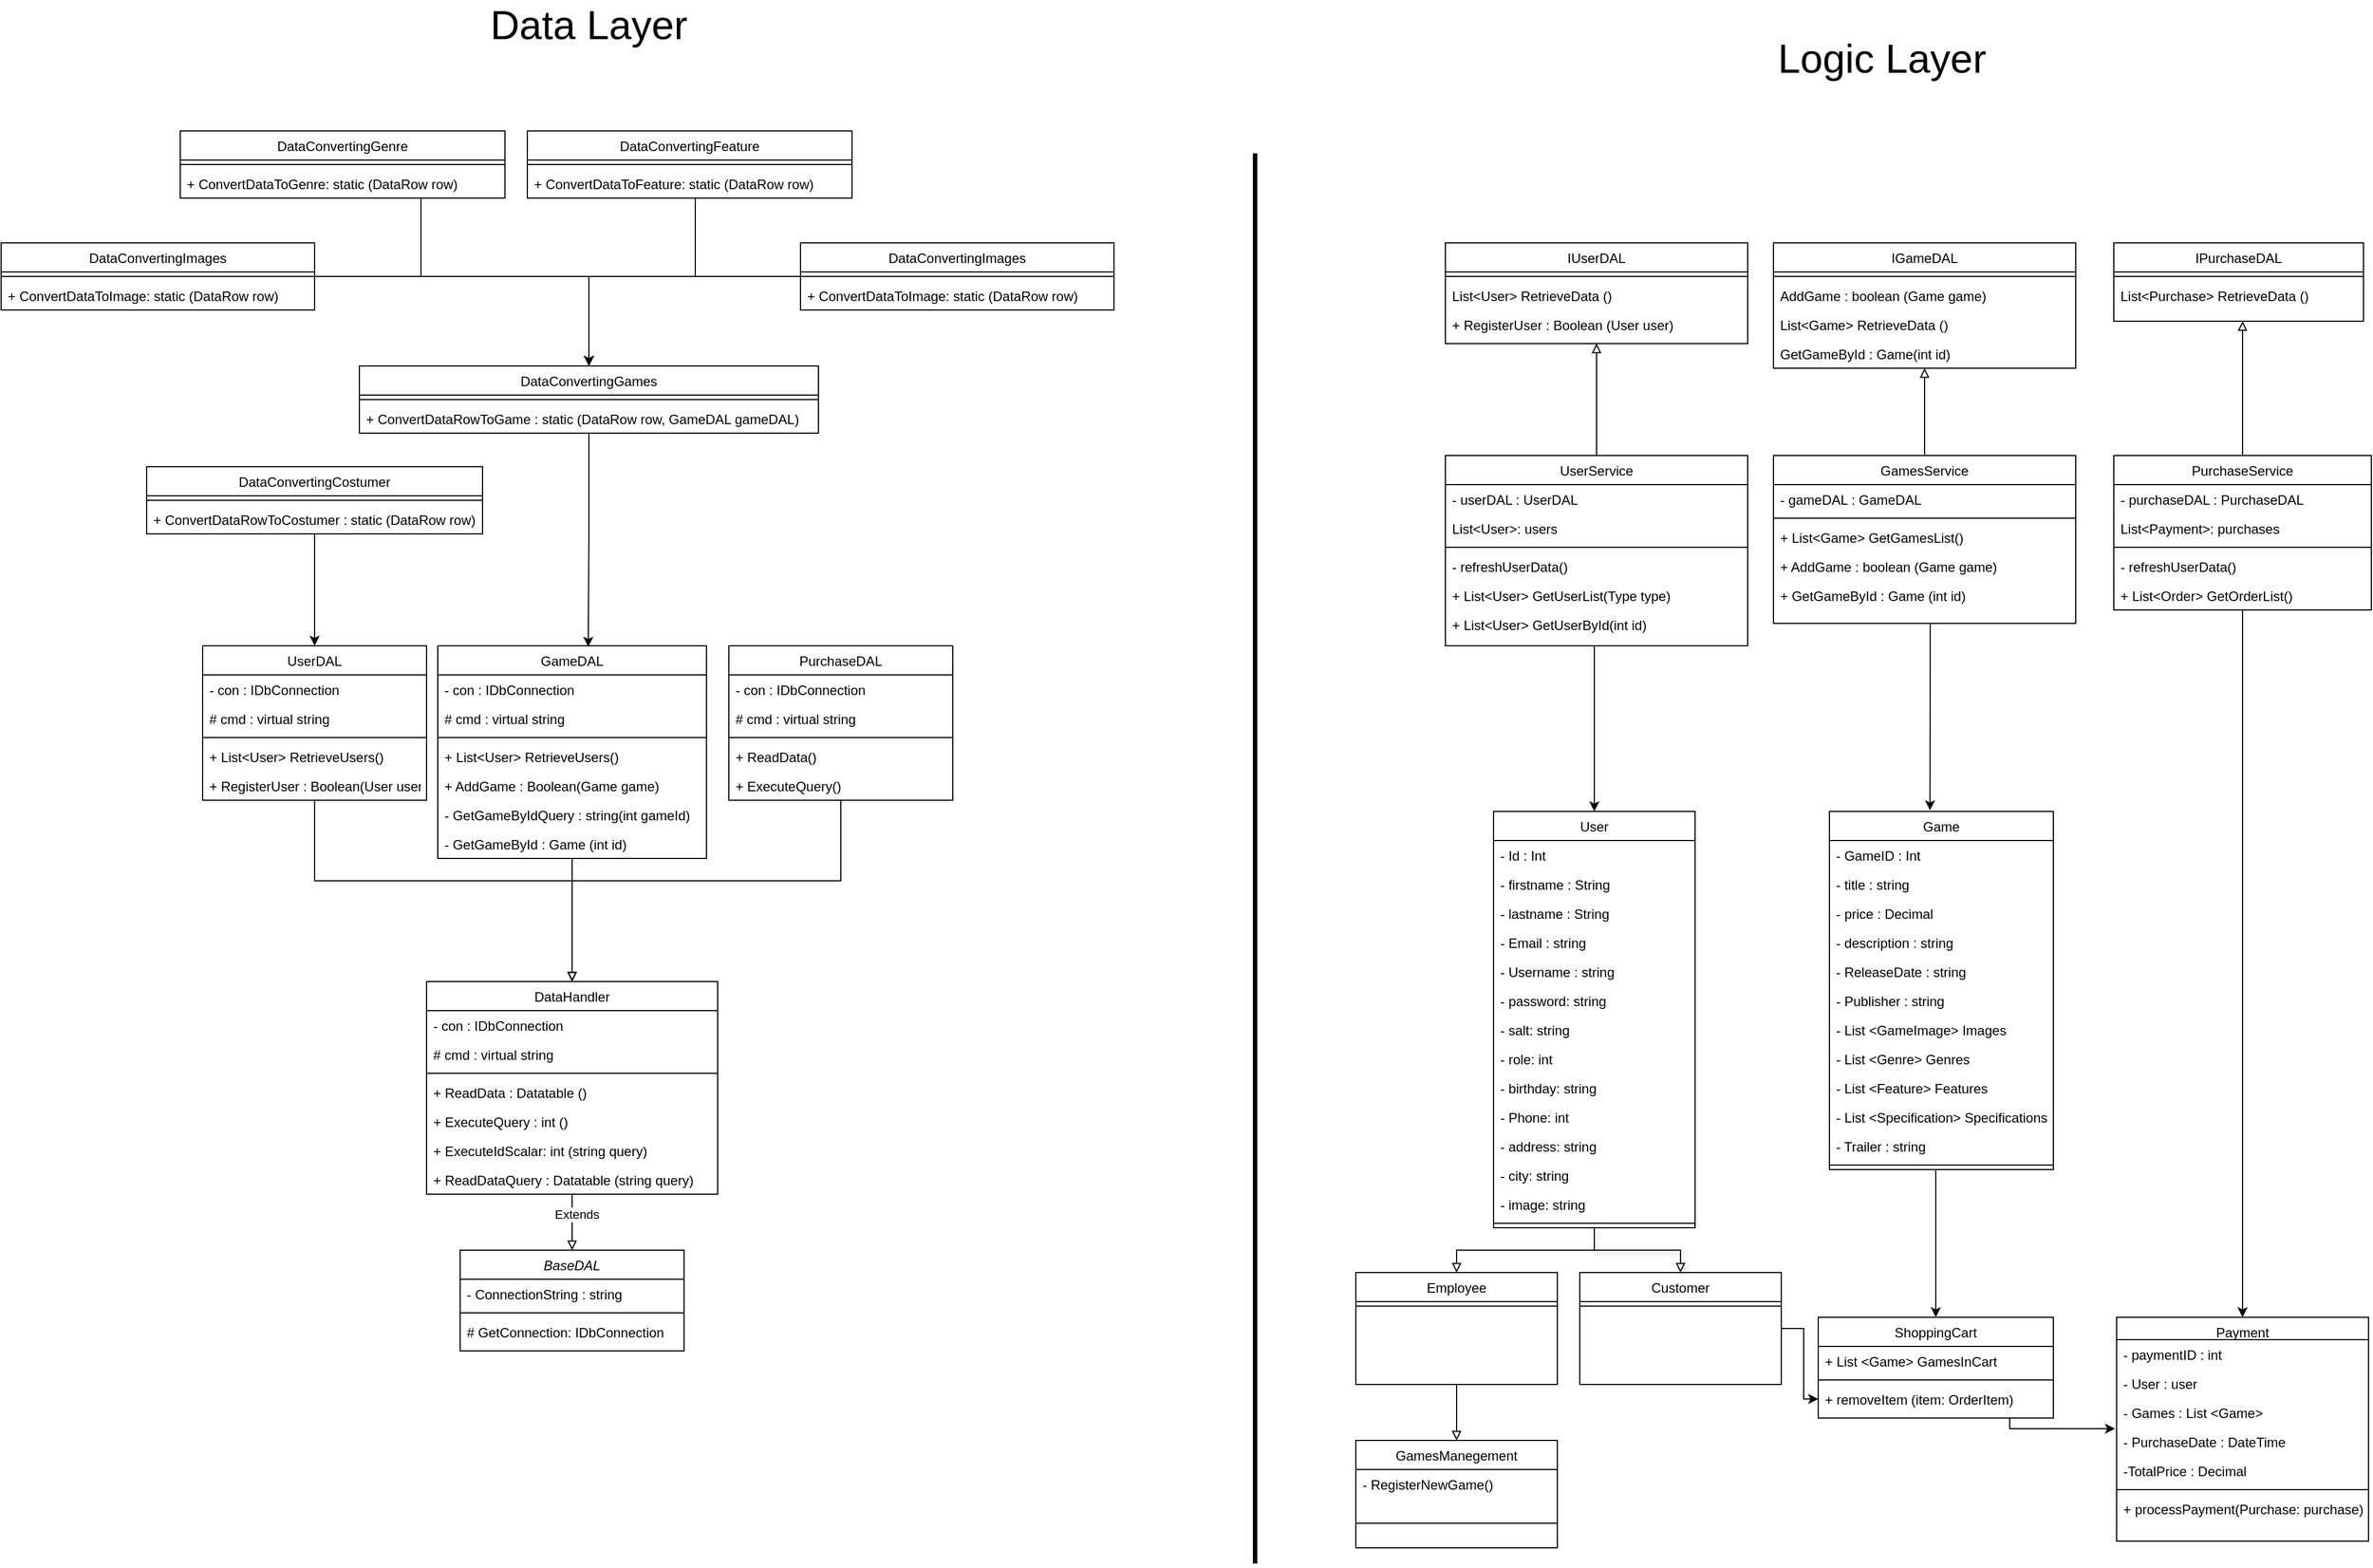 <mxfile version="21.2.8" type="device">
  <diagram id="C5RBs43oDa-KdzZeNtuy" name="Page-1">
    <mxGraphModel dx="3023" dy="1656" grid="1" gridSize="10" guides="1" tooltips="1" connect="1" arrows="1" fold="1" page="1" pageScale="1" pageWidth="827" pageHeight="1169" math="0" shadow="0">
      <root>
        <mxCell id="WIyWlLk6GJQsqaUBKTNV-0" />
        <mxCell id="WIyWlLk6GJQsqaUBKTNV-1" parent="WIyWlLk6GJQsqaUBKTNV-0" />
        <mxCell id="XZ18EIuWnnXkpA0D-rGb-0" style="edgeStyle=orthogonalEdgeStyle;rounded=0;orthogonalLoop=1;jettySize=auto;html=1;entryX=0.5;entryY=0;entryDx=0;entryDy=0;strokeWidth=1;endSize=6;jumpSize=3;startSize=6;" parent="WIyWlLk6GJQsqaUBKTNV-1" source="XZ18EIuWnnXkpA0D-rGb-1" target="XZ18EIuWnnXkpA0D-rGb-12" edge="1">
          <mxGeometry relative="1" as="geometry">
            <Array as="points">
              <mxPoint x="1448" y="1130" />
              <mxPoint x="1448" y="1130" />
            </Array>
          </mxGeometry>
        </mxCell>
        <mxCell id="XZ18EIuWnnXkpA0D-rGb-1" value="Game" style="swimlane;fontStyle=0;align=center;verticalAlign=top;childLayout=stackLayout;horizontal=1;startSize=26;horizontalStack=0;resizeParent=1;resizeLast=0;collapsible=1;marginBottom=0;rounded=0;shadow=0;strokeWidth=1;" parent="WIyWlLk6GJQsqaUBKTNV-1" vertex="1">
          <mxGeometry x="1353" y="868" width="200" height="320" as="geometry">
            <mxRectangle x="230" y="140" width="160" height="26" as="alternateBounds" />
          </mxGeometry>
        </mxCell>
        <mxCell id="XZ18EIuWnnXkpA0D-rGb-2" value="- GameID : Int" style="text;align=left;verticalAlign=top;spacingLeft=4;spacingRight=4;overflow=hidden;rotatable=0;points=[[0,0.5],[1,0.5]];portConstraint=eastwest;" parent="XZ18EIuWnnXkpA0D-rGb-1" vertex="1">
          <mxGeometry y="26" width="200" height="26" as="geometry" />
        </mxCell>
        <mxCell id="XZ18EIuWnnXkpA0D-rGb-3" value="- title : string" style="text;align=left;verticalAlign=top;spacingLeft=4;spacingRight=4;overflow=hidden;rotatable=0;points=[[0,0.5],[1,0.5]];portConstraint=eastwest;rounded=0;shadow=0;html=0;" parent="XZ18EIuWnnXkpA0D-rGb-1" vertex="1">
          <mxGeometry y="52" width="200" height="26" as="geometry" />
        </mxCell>
        <mxCell id="XZ18EIuWnnXkpA0D-rGb-5" value="- price : Decimal&#xa;" style="text;align=left;verticalAlign=top;spacingLeft=4;spacingRight=4;overflow=hidden;rotatable=0;points=[[0,0.5],[1,0.5]];portConstraint=eastwest;rounded=0;shadow=0;html=0;" parent="XZ18EIuWnnXkpA0D-rGb-1" vertex="1">
          <mxGeometry y="78" width="200" height="26" as="geometry" />
        </mxCell>
        <mxCell id="XZ18EIuWnnXkpA0D-rGb-6" value="- description : string" style="text;align=left;verticalAlign=top;spacingLeft=4;spacingRight=4;overflow=hidden;rotatable=0;points=[[0,0.5],[1,0.5]];portConstraint=eastwest;rounded=0;shadow=0;html=0;" parent="XZ18EIuWnnXkpA0D-rGb-1" vertex="1">
          <mxGeometry y="104" width="200" height="26" as="geometry" />
        </mxCell>
        <mxCell id="XZ18EIuWnnXkpA0D-rGb-4" value="- ReleaseDate : string&#xa;" style="text;align=left;verticalAlign=top;spacingLeft=4;spacingRight=4;overflow=hidden;rotatable=0;points=[[0,0.5],[1,0.5]];portConstraint=eastwest;rounded=0;shadow=0;html=0;" parent="XZ18EIuWnnXkpA0D-rGb-1" vertex="1">
          <mxGeometry y="130" width="200" height="26" as="geometry" />
        </mxCell>
        <mxCell id="XgvIeFauzvNqnuqYbASC-0" value="- Publisher : string" style="text;align=left;verticalAlign=top;spacingLeft=4;spacingRight=4;overflow=hidden;rotatable=0;points=[[0,0.5],[1,0.5]];portConstraint=eastwest;rounded=0;shadow=0;html=0;" vertex="1" parent="XZ18EIuWnnXkpA0D-rGb-1">
          <mxGeometry y="156" width="200" height="26" as="geometry" />
        </mxCell>
        <mxCell id="XZ18EIuWnnXkpA0D-rGb-7" value="- List &lt;GameImage&gt; Images" style="text;align=left;verticalAlign=top;spacingLeft=4;spacingRight=4;overflow=hidden;rotatable=0;points=[[0,0.5],[1,0.5]];portConstraint=eastwest;" parent="XZ18EIuWnnXkpA0D-rGb-1" vertex="1">
          <mxGeometry y="182" width="200" height="26" as="geometry" />
        </mxCell>
        <mxCell id="XgvIeFauzvNqnuqYbASC-1" value="- List &lt;Genre&gt; Genres" style="text;align=left;verticalAlign=top;spacingLeft=4;spacingRight=4;overflow=hidden;rotatable=0;points=[[0,0.5],[1,0.5]];portConstraint=eastwest;" vertex="1" parent="XZ18EIuWnnXkpA0D-rGb-1">
          <mxGeometry y="208" width="200" height="26" as="geometry" />
        </mxCell>
        <mxCell id="XgvIeFauzvNqnuqYbASC-2" value="- List &lt;Feature&gt; Features" style="text;align=left;verticalAlign=top;spacingLeft=4;spacingRight=4;overflow=hidden;rotatable=0;points=[[0,0.5],[1,0.5]];portConstraint=eastwest;" vertex="1" parent="XZ18EIuWnnXkpA0D-rGb-1">
          <mxGeometry y="234" width="200" height="26" as="geometry" />
        </mxCell>
        <mxCell id="XgvIeFauzvNqnuqYbASC-3" value="- List &lt;Specification&gt; Specifications" style="text;align=left;verticalAlign=top;spacingLeft=4;spacingRight=4;overflow=hidden;rotatable=0;points=[[0,0.5],[1,0.5]];portConstraint=eastwest;" vertex="1" parent="XZ18EIuWnnXkpA0D-rGb-1">
          <mxGeometry y="260" width="200" height="26" as="geometry" />
        </mxCell>
        <mxCell id="XgvIeFauzvNqnuqYbASC-6" value="- Trailer : string" style="text;align=left;verticalAlign=top;spacingLeft=4;spacingRight=4;overflow=hidden;rotatable=0;points=[[0,0.5],[1,0.5]];portConstraint=eastwest;rounded=0;shadow=0;html=0;" vertex="1" parent="XZ18EIuWnnXkpA0D-rGb-1">
          <mxGeometry y="286" width="200" height="26" as="geometry" />
        </mxCell>
        <mxCell id="XZ18EIuWnnXkpA0D-rGb-8" value="" style="line;html=1;strokeWidth=1;align=left;verticalAlign=middle;spacingTop=-1;spacingLeft=3;spacingRight=3;rotatable=0;labelPosition=right;points=[];portConstraint=eastwest;" parent="XZ18EIuWnnXkpA0D-rGb-1" vertex="1">
          <mxGeometry y="312" width="200" height="8" as="geometry" />
        </mxCell>
        <mxCell id="XgvIeFauzvNqnuqYbASC-10" style="edgeStyle=orthogonalEdgeStyle;rounded=0;orthogonalLoop=1;jettySize=auto;html=1;entryX=0;entryY=0.5;entryDx=0;entryDy=0;" edge="1" parent="WIyWlLk6GJQsqaUBKTNV-1" source="XZ18EIuWnnXkpA0D-rGb-10" target="XZ18EIuWnnXkpA0D-rGb-17">
          <mxGeometry relative="1" as="geometry" />
        </mxCell>
        <mxCell id="XZ18EIuWnnXkpA0D-rGb-10" value="Customer" style="swimlane;fontStyle=0;align=center;verticalAlign=top;childLayout=stackLayout;horizontal=1;startSize=26;horizontalStack=0;resizeParent=1;resizeLast=0;collapsible=1;marginBottom=0;rounded=0;shadow=0;strokeWidth=1;" parent="WIyWlLk6GJQsqaUBKTNV-1" vertex="1">
          <mxGeometry x="1130" y="1280" width="180" height="100" as="geometry">
            <mxRectangle x="230" y="140" width="160" height="26" as="alternateBounds" />
          </mxGeometry>
        </mxCell>
        <mxCell id="XZ18EIuWnnXkpA0D-rGb-11" value="" style="line;html=1;strokeWidth=1;align=left;verticalAlign=middle;spacingTop=-1;spacingLeft=3;spacingRight=3;rotatable=0;labelPosition=right;points=[];portConstraint=eastwest;" parent="XZ18EIuWnnXkpA0D-rGb-10" vertex="1">
          <mxGeometry y="26" width="180" height="8" as="geometry" />
        </mxCell>
        <mxCell id="XZ18EIuWnnXkpA0D-rGb-12" value="ShoppingCart" style="swimlane;fontStyle=0;align=center;verticalAlign=top;childLayout=stackLayout;horizontal=1;startSize=26;horizontalStack=0;resizeParent=1;resizeLast=0;collapsible=1;marginBottom=0;rounded=0;shadow=0;strokeWidth=1;" parent="WIyWlLk6GJQsqaUBKTNV-1" vertex="1">
          <mxGeometry x="1343" y="1320" width="210" height="90" as="geometry">
            <mxRectangle x="230" y="140" width="160" height="26" as="alternateBounds" />
          </mxGeometry>
        </mxCell>
        <mxCell id="XZ18EIuWnnXkpA0D-rGb-13" value="+ List &lt;Game&gt; GamesInCart" style="text;align=left;verticalAlign=top;spacingLeft=4;spacingRight=4;overflow=hidden;rotatable=0;points=[[0,0.5],[1,0.5]];portConstraint=eastwest;" parent="XZ18EIuWnnXkpA0D-rGb-12" vertex="1">
          <mxGeometry y="26" width="210" height="26" as="geometry" />
        </mxCell>
        <mxCell id="XZ18EIuWnnXkpA0D-rGb-15" value="" style="line;html=1;strokeWidth=1;align=left;verticalAlign=middle;spacingTop=-1;spacingLeft=3;spacingRight=3;rotatable=0;labelPosition=right;points=[];portConstraint=eastwest;" parent="XZ18EIuWnnXkpA0D-rGb-12" vertex="1">
          <mxGeometry y="52" width="210" height="8" as="geometry" />
        </mxCell>
        <mxCell id="XZ18EIuWnnXkpA0D-rGb-17" value="+ removeItem (item: OrderItem)" style="text;align=left;verticalAlign=top;spacingLeft=4;spacingRight=4;overflow=hidden;rotatable=0;points=[[0,0.5],[1,0.5]];portConstraint=eastwest;rounded=0;shadow=0;html=0;" parent="XZ18EIuWnnXkpA0D-rGb-12" vertex="1">
          <mxGeometry y="60" width="210" height="26" as="geometry" />
        </mxCell>
        <mxCell id="XZ18EIuWnnXkpA0D-rGb-19" value="Payment" style="swimlane;fontStyle=0;align=center;verticalAlign=top;childLayout=stackLayout;horizontal=1;startSize=20;horizontalStack=0;resizeParent=1;resizeLast=0;collapsible=1;marginBottom=0;rounded=0;shadow=0;strokeWidth=1;" parent="WIyWlLk6GJQsqaUBKTNV-1" vertex="1">
          <mxGeometry x="1609.5" y="1320" width="225" height="200" as="geometry">
            <mxRectangle x="230" y="140" width="160" height="26" as="alternateBounds" />
          </mxGeometry>
        </mxCell>
        <mxCell id="XZ18EIuWnnXkpA0D-rGb-20" value="- paymentID : int&#xa;" style="text;align=left;verticalAlign=top;spacingLeft=4;spacingRight=4;overflow=hidden;rotatable=0;points=[[0,0.5],[1,0.5]];portConstraint=eastwest;" parent="XZ18EIuWnnXkpA0D-rGb-19" vertex="1">
          <mxGeometry y="20" width="225" height="26" as="geometry" />
        </mxCell>
        <mxCell id="XZ18EIuWnnXkpA0D-rGb-21" value="- User : user" style="text;align=left;verticalAlign=top;spacingLeft=4;spacingRight=4;overflow=hidden;rotatable=0;points=[[0,0.5],[1,0.5]];portConstraint=eastwest;rounded=0;shadow=0;html=0;" parent="XZ18EIuWnnXkpA0D-rGb-19" vertex="1">
          <mxGeometry y="46" width="225" height="26" as="geometry" />
        </mxCell>
        <mxCell id="XZ18EIuWnnXkpA0D-rGb-22" value="- Games : List &lt;Game&gt;" style="text;align=left;verticalAlign=top;spacingLeft=4;spacingRight=4;overflow=hidden;rotatable=0;points=[[0,0.5],[1,0.5]];portConstraint=eastwest;rounded=0;shadow=0;html=0;" parent="XZ18EIuWnnXkpA0D-rGb-19" vertex="1">
          <mxGeometry y="72" width="225" height="26" as="geometry" />
        </mxCell>
        <mxCell id="XZ18EIuWnnXkpA0D-rGb-23" value="- PurchaseDate : DateTime&#xa;" style="text;align=left;verticalAlign=top;spacingLeft=4;spacingRight=4;overflow=hidden;rotatable=0;points=[[0,0.5],[1,0.5]];portConstraint=eastwest;rounded=0;shadow=0;html=0;" parent="XZ18EIuWnnXkpA0D-rGb-19" vertex="1">
          <mxGeometry y="98" width="225" height="26" as="geometry" />
        </mxCell>
        <mxCell id="XZ18EIuWnnXkpA0D-rGb-24" value="-TotalPrice : Decimal" style="text;align=left;verticalAlign=top;spacingLeft=4;spacingRight=4;overflow=hidden;rotatable=0;points=[[0,0.5],[1,0.5]];portConstraint=eastwest;rounded=0;shadow=0;html=0;" parent="XZ18EIuWnnXkpA0D-rGb-19" vertex="1">
          <mxGeometry y="124" width="225" height="26" as="geometry" />
        </mxCell>
        <mxCell id="XZ18EIuWnnXkpA0D-rGb-25" value="" style="line;html=1;strokeWidth=1;align=left;verticalAlign=middle;spacingTop=-1;spacingLeft=3;spacingRight=3;rotatable=0;labelPosition=right;points=[];portConstraint=eastwest;" parent="XZ18EIuWnnXkpA0D-rGb-19" vertex="1">
          <mxGeometry y="150" width="225" height="8" as="geometry" />
        </mxCell>
        <mxCell id="XZ18EIuWnnXkpA0D-rGb-26" value="+ processPayment(Purchase: purchase)" style="text;align=left;verticalAlign=top;spacingLeft=4;spacingRight=4;overflow=hidden;rotatable=0;points=[[0,0.5],[1,0.5]];portConstraint=eastwest;rounded=0;shadow=0;html=0;" parent="XZ18EIuWnnXkpA0D-rGb-19" vertex="1">
          <mxGeometry y="158" width="225" height="26" as="geometry" />
        </mxCell>
        <mxCell id="XZ18EIuWnnXkpA0D-rGb-27" value="&lt;font style=&quot;font-size: 36px;&quot;&gt;Logic Layer&lt;/font&gt;" style="text;html=1;strokeColor=none;fillColor=none;align=center;verticalAlign=middle;whiteSpace=wrap;rounded=0;" parent="WIyWlLk6GJQsqaUBKTNV-1" vertex="1">
          <mxGeometry x="1270" y="180" width="260" height="30" as="geometry" />
        </mxCell>
        <mxCell id="XZ18EIuWnnXkpA0D-rGb-28" style="edgeStyle=orthogonalEdgeStyle;rounded=0;orthogonalLoop=1;jettySize=auto;html=1;entryX=0.5;entryY=0;entryDx=0;entryDy=0;fontSize=36;endArrow=block;endFill=0;shadow=1;" parent="WIyWlLk6GJQsqaUBKTNV-1" source="XZ18EIuWnnXkpA0D-rGb-30" target="XZ18EIuWnnXkpA0D-rGb-10" edge="1">
          <mxGeometry relative="1" as="geometry" />
        </mxCell>
        <mxCell id="XZ18EIuWnnXkpA0D-rGb-29" style="edgeStyle=orthogonalEdgeStyle;rounded=0;orthogonalLoop=1;jettySize=auto;html=1;entryX=0.5;entryY=0;entryDx=0;entryDy=0;fontSize=36;endArrow=block;endFill=0;" parent="WIyWlLk6GJQsqaUBKTNV-1" source="XZ18EIuWnnXkpA0D-rGb-30" target="XZ18EIuWnnXkpA0D-rGb-45" edge="1">
          <mxGeometry relative="1" as="geometry">
            <Array as="points">
              <mxPoint x="1143" y="1260" />
              <mxPoint x="1020" y="1260" />
            </Array>
          </mxGeometry>
        </mxCell>
        <mxCell id="XZ18EIuWnnXkpA0D-rGb-30" value="User" style="swimlane;fontStyle=0;align=center;verticalAlign=top;childLayout=stackLayout;horizontal=1;startSize=26;horizontalStack=0;resizeParent=1;resizeLast=0;collapsible=1;marginBottom=0;rounded=0;shadow=0;strokeWidth=1;" parent="WIyWlLk6GJQsqaUBKTNV-1" vertex="1">
          <mxGeometry x="1053" y="868" width="180" height="372" as="geometry">
            <mxRectangle x="230" y="140" width="160" height="26" as="alternateBounds" />
          </mxGeometry>
        </mxCell>
        <mxCell id="XZ18EIuWnnXkpA0D-rGb-31" value="- Id : Int" style="text;align=left;verticalAlign=top;spacingLeft=4;spacingRight=4;overflow=hidden;rotatable=0;points=[[0,0.5],[1,0.5]];portConstraint=eastwest;" parent="XZ18EIuWnnXkpA0D-rGb-30" vertex="1">
          <mxGeometry y="26" width="180" height="26" as="geometry" />
        </mxCell>
        <mxCell id="XZ18EIuWnnXkpA0D-rGb-32" value="- firstname : String" style="text;align=left;verticalAlign=top;spacingLeft=4;spacingRight=4;overflow=hidden;rotatable=0;points=[[0,0.5],[1,0.5]];portConstraint=eastwest;rounded=0;shadow=0;html=0;" parent="XZ18EIuWnnXkpA0D-rGb-30" vertex="1">
          <mxGeometry y="52" width="180" height="26" as="geometry" />
        </mxCell>
        <mxCell id="XZ18EIuWnnXkpA0D-rGb-33" value="- lastname : String" style="text;align=left;verticalAlign=top;spacingLeft=4;spacingRight=4;overflow=hidden;rotatable=0;points=[[0,0.5],[1,0.5]];portConstraint=eastwest;rounded=0;shadow=0;html=0;" parent="XZ18EIuWnnXkpA0D-rGb-30" vertex="1">
          <mxGeometry y="78" width="180" height="26" as="geometry" />
        </mxCell>
        <mxCell id="XZ18EIuWnnXkpA0D-rGb-34" value="- Email : string" style="text;align=left;verticalAlign=top;spacingLeft=4;spacingRight=4;overflow=hidden;rotatable=0;points=[[0,0.5],[1,0.5]];portConstraint=eastwest;rounded=0;shadow=0;html=0;" parent="XZ18EIuWnnXkpA0D-rGb-30" vertex="1">
          <mxGeometry y="104" width="180" height="26" as="geometry" />
        </mxCell>
        <mxCell id="XZ18EIuWnnXkpA0D-rGb-35" value="- Username : string" style="text;align=left;verticalAlign=top;spacingLeft=4;spacingRight=4;overflow=hidden;rotatable=0;points=[[0,0.5],[1,0.5]];portConstraint=eastwest;rounded=0;shadow=0;html=0;" parent="XZ18EIuWnnXkpA0D-rGb-30" vertex="1">
          <mxGeometry y="130" width="180" height="26" as="geometry" />
        </mxCell>
        <mxCell id="XZ18EIuWnnXkpA0D-rGb-36" value="- password: string&#xa;" style="text;align=left;verticalAlign=top;spacingLeft=4;spacingRight=4;overflow=hidden;rotatable=0;points=[[0,0.5],[1,0.5]];portConstraint=eastwest;rounded=0;shadow=0;html=0;" parent="XZ18EIuWnnXkpA0D-rGb-30" vertex="1">
          <mxGeometry y="156" width="180" height="26" as="geometry" />
        </mxCell>
        <mxCell id="XgvIeFauzvNqnuqYbASC-39" value="- salt: string&#xa;" style="text;align=left;verticalAlign=top;spacingLeft=4;spacingRight=4;overflow=hidden;rotatable=0;points=[[0,0.5],[1,0.5]];portConstraint=eastwest;rounded=0;shadow=0;html=0;" vertex="1" parent="XZ18EIuWnnXkpA0D-rGb-30">
          <mxGeometry y="182" width="180" height="26" as="geometry" />
        </mxCell>
        <mxCell id="XZ18EIuWnnXkpA0D-rGb-37" value="- role: int&#xa;" style="text;align=left;verticalAlign=top;spacingLeft=4;spacingRight=4;overflow=hidden;rotatable=0;points=[[0,0.5],[1,0.5]];portConstraint=eastwest;rounded=0;shadow=0;html=0;" parent="XZ18EIuWnnXkpA0D-rGb-30" vertex="1">
          <mxGeometry y="208" width="180" height="26" as="geometry" />
        </mxCell>
        <mxCell id="XZ18EIuWnnXkpA0D-rGb-38" value="- birthday: string&#xa;" style="text;align=left;verticalAlign=top;spacingLeft=4;spacingRight=4;overflow=hidden;rotatable=0;points=[[0,0.5],[1,0.5]];portConstraint=eastwest;rounded=0;shadow=0;html=0;" parent="XZ18EIuWnnXkpA0D-rGb-30" vertex="1">
          <mxGeometry y="234" width="180" height="26" as="geometry" />
        </mxCell>
        <mxCell id="XZ18EIuWnnXkpA0D-rGb-39" value="- Phone: int&#xa;" style="text;align=left;verticalAlign=top;spacingLeft=4;spacingRight=4;overflow=hidden;rotatable=0;points=[[0,0.5],[1,0.5]];portConstraint=eastwest;rounded=0;shadow=0;html=0;" parent="XZ18EIuWnnXkpA0D-rGb-30" vertex="1">
          <mxGeometry y="260" width="180" height="26" as="geometry" />
        </mxCell>
        <mxCell id="XZ18EIuWnnXkpA0D-rGb-40" value="- address: string&#xa;" style="text;align=left;verticalAlign=top;spacingLeft=4;spacingRight=4;overflow=hidden;rotatable=0;points=[[0,0.5],[1,0.5]];portConstraint=eastwest;rounded=0;shadow=0;html=0;" parent="XZ18EIuWnnXkpA0D-rGb-30" vertex="1">
          <mxGeometry y="286" width="180" height="26" as="geometry" />
        </mxCell>
        <mxCell id="XZ18EIuWnnXkpA0D-rGb-41" value="- city: string&#xa;" style="text;align=left;verticalAlign=top;spacingLeft=4;spacingRight=4;overflow=hidden;rotatable=0;points=[[0,0.5],[1,0.5]];portConstraint=eastwest;rounded=0;shadow=0;html=0;" parent="XZ18EIuWnnXkpA0D-rGb-30" vertex="1">
          <mxGeometry y="312" width="180" height="26" as="geometry" />
        </mxCell>
        <mxCell id="XZ18EIuWnnXkpA0D-rGb-42" value="- image: string&#xa;" style="text;align=left;verticalAlign=top;spacingLeft=4;spacingRight=4;overflow=hidden;rotatable=0;points=[[0,0.5],[1,0.5]];portConstraint=eastwest;rounded=0;shadow=0;html=0;" parent="XZ18EIuWnnXkpA0D-rGb-30" vertex="1">
          <mxGeometry y="338" width="180" height="26" as="geometry" />
        </mxCell>
        <mxCell id="XZ18EIuWnnXkpA0D-rGb-43" value="" style="line;html=1;strokeWidth=1;align=left;verticalAlign=middle;spacingTop=-1;spacingLeft=3;spacingRight=3;rotatable=0;labelPosition=right;points=[];portConstraint=eastwest;" parent="XZ18EIuWnnXkpA0D-rGb-30" vertex="1">
          <mxGeometry y="364" width="180" height="8" as="geometry" />
        </mxCell>
        <mxCell id="XZ18EIuWnnXkpA0D-rGb-44" style="edgeStyle=orthogonalEdgeStyle;rounded=0;orthogonalLoop=1;jettySize=auto;html=1;entryX=0.5;entryY=0;entryDx=0;entryDy=0;fontSize=36;endArrow=block;endFill=0;" parent="WIyWlLk6GJQsqaUBKTNV-1" source="XZ18EIuWnnXkpA0D-rGb-45" target="XZ18EIuWnnXkpA0D-rGb-47" edge="1">
          <mxGeometry relative="1" as="geometry" />
        </mxCell>
        <mxCell id="XZ18EIuWnnXkpA0D-rGb-45" value="Employee" style="swimlane;fontStyle=0;align=center;verticalAlign=top;childLayout=stackLayout;horizontal=1;startSize=26;horizontalStack=0;resizeParent=1;resizeLast=0;collapsible=1;marginBottom=0;rounded=0;shadow=0;strokeWidth=1;" parent="WIyWlLk6GJQsqaUBKTNV-1" vertex="1">
          <mxGeometry x="930" y="1280" width="180" height="100" as="geometry">
            <mxRectangle x="230" y="140" width="160" height="26" as="alternateBounds" />
          </mxGeometry>
        </mxCell>
        <mxCell id="XZ18EIuWnnXkpA0D-rGb-46" value="" style="line;html=1;strokeWidth=1;align=left;verticalAlign=middle;spacingTop=-1;spacingLeft=3;spacingRight=3;rotatable=0;labelPosition=right;points=[];portConstraint=eastwest;" parent="XZ18EIuWnnXkpA0D-rGb-45" vertex="1">
          <mxGeometry y="26" width="180" height="8" as="geometry" />
        </mxCell>
        <mxCell id="XZ18EIuWnnXkpA0D-rGb-47" value="GamesManegement" style="swimlane;fontStyle=0;align=center;verticalAlign=top;childLayout=stackLayout;horizontal=1;startSize=26;horizontalStack=0;resizeParent=1;resizeLast=0;collapsible=1;marginBottom=0;rounded=0;shadow=0;strokeWidth=1;" parent="WIyWlLk6GJQsqaUBKTNV-1" vertex="1">
          <mxGeometry x="930" y="1430" width="180" height="96" as="geometry">
            <mxRectangle x="230" y="140" width="160" height="26" as="alternateBounds" />
          </mxGeometry>
        </mxCell>
        <mxCell id="XZ18EIuWnnXkpA0D-rGb-48" value="- RegisterNewGame()&#xa;" style="text;align=left;verticalAlign=top;spacingLeft=4;spacingRight=4;overflow=hidden;rotatable=0;points=[[0,0.5],[1,0.5]];portConstraint=eastwest;rounded=0;shadow=0;html=0;" parent="XZ18EIuWnnXkpA0D-rGb-47" vertex="1">
          <mxGeometry y="26" width="180" height="26" as="geometry" />
        </mxCell>
        <mxCell id="XZ18EIuWnnXkpA0D-rGb-49" value="" style="line;html=1;strokeWidth=1;align=left;verticalAlign=middle;spacingTop=-1;spacingLeft=3;spacingRight=3;rotatable=0;labelPosition=right;points=[];portConstraint=eastwest;" parent="XZ18EIuWnnXkpA0D-rGb-47" vertex="1">
          <mxGeometry y="52" width="180" height="44" as="geometry" />
        </mxCell>
        <mxCell id="XZ18EIuWnnXkpA0D-rGb-60" style="edgeStyle=orthogonalEdgeStyle;rounded=0;orthogonalLoop=1;jettySize=auto;html=1;fontSize=11;endArrow=classic;endFill=1;entryX=0.449;entryY=-0.003;entryDx=0;entryDy=0;entryPerimeter=0;" parent="WIyWlLk6GJQsqaUBKTNV-1" source="XZ18EIuWnnXkpA0D-rGb-61" target="XZ18EIuWnnXkpA0D-rGb-1" edge="1">
          <mxGeometry relative="1" as="geometry">
            <Array as="points">
              <mxPoint x="1443" y="740" />
              <mxPoint x="1443" y="740" />
            </Array>
            <mxPoint x="1440" y="860" as="targetPoint" />
          </mxGeometry>
        </mxCell>
        <mxCell id="XgvIeFauzvNqnuqYbASC-65" style="edgeStyle=orthogonalEdgeStyle;rounded=0;orthogonalLoop=1;jettySize=auto;html=1;endArrow=block;endFill=0;" edge="1" parent="WIyWlLk6GJQsqaUBKTNV-1" source="XZ18EIuWnnXkpA0D-rGb-61" target="XgvIeFauzvNqnuqYbASC-48">
          <mxGeometry relative="1" as="geometry" />
        </mxCell>
        <mxCell id="XZ18EIuWnnXkpA0D-rGb-61" value="GamesService" style="swimlane;fontStyle=0;align=center;verticalAlign=top;childLayout=stackLayout;horizontal=1;startSize=26;horizontalStack=0;resizeParent=1;resizeLast=0;collapsible=1;marginBottom=0;rounded=0;shadow=0;strokeWidth=1;" parent="WIyWlLk6GJQsqaUBKTNV-1" vertex="1">
          <mxGeometry x="1303" y="550" width="270" height="150" as="geometry">
            <mxRectangle x="230" y="140" width="160" height="26" as="alternateBounds" />
          </mxGeometry>
        </mxCell>
        <mxCell id="XZ18EIuWnnXkpA0D-rGb-62" value="- gameDAL : GameDAL" style="text;align=left;verticalAlign=top;spacingLeft=4;spacingRight=4;overflow=hidden;rotatable=0;points=[[0,0.5],[1,0.5]];portConstraint=eastwest;" parent="XZ18EIuWnnXkpA0D-rGb-61" vertex="1">
          <mxGeometry y="26" width="270" height="26" as="geometry" />
        </mxCell>
        <mxCell id="XZ18EIuWnnXkpA0D-rGb-64" value="" style="line;html=1;strokeWidth=1;align=left;verticalAlign=middle;spacingTop=-1;spacingLeft=3;spacingRight=3;rotatable=0;labelPosition=right;points=[];portConstraint=eastwest;" parent="XZ18EIuWnnXkpA0D-rGb-61" vertex="1">
          <mxGeometry y="52" width="270" height="8" as="geometry" />
        </mxCell>
        <mxCell id="XZ18EIuWnnXkpA0D-rGb-66" value="+ List&lt;Game&gt; GetGamesList()" style="text;align=left;verticalAlign=top;spacingLeft=4;spacingRight=4;overflow=hidden;rotatable=0;points=[[0,0.5],[1,0.5]];portConstraint=eastwest;" parent="XZ18EIuWnnXkpA0D-rGb-61" vertex="1">
          <mxGeometry y="60" width="270" height="26" as="geometry" />
        </mxCell>
        <mxCell id="XZ18EIuWnnXkpA0D-rGb-67" value="+ AddGame : boolean (Game game)" style="text;align=left;verticalAlign=top;spacingLeft=4;spacingRight=4;overflow=hidden;rotatable=0;points=[[0,0.5],[1,0.5]];portConstraint=eastwest;" parent="XZ18EIuWnnXkpA0D-rGb-61" vertex="1">
          <mxGeometry y="86" width="270" height="26" as="geometry" />
        </mxCell>
        <mxCell id="XZ18EIuWnnXkpA0D-rGb-69" value="+ GetGameById : Game (int id)" style="text;align=left;verticalAlign=top;spacingLeft=4;spacingRight=4;overflow=hidden;rotatable=0;points=[[0,0.5],[1,0.5]];portConstraint=eastwest;" parent="XZ18EIuWnnXkpA0D-rGb-61" vertex="1">
          <mxGeometry y="112" width="270" height="26" as="geometry" />
        </mxCell>
        <mxCell id="XZ18EIuWnnXkpA0D-rGb-92" value="BaseDAL" style="swimlane;fontStyle=2;align=center;verticalAlign=top;childLayout=stackLayout;horizontal=1;startSize=26;horizontalStack=0;resizeParent=1;resizeLast=0;collapsible=1;marginBottom=0;rounded=0;shadow=0;strokeWidth=1;" parent="WIyWlLk6GJQsqaUBKTNV-1" vertex="1">
          <mxGeometry x="130" y="1260" width="200" height="90" as="geometry">
            <mxRectangle x="230" y="140" width="160" height="26" as="alternateBounds" />
          </mxGeometry>
        </mxCell>
        <mxCell id="XZ18EIuWnnXkpA0D-rGb-93" value="- ConnectionString : string" style="text;align=left;verticalAlign=top;spacingLeft=4;spacingRight=4;overflow=hidden;rotatable=0;points=[[0,0.5],[1,0.5]];portConstraint=eastwest;" parent="XZ18EIuWnnXkpA0D-rGb-92" vertex="1">
          <mxGeometry y="26" width="200" height="26" as="geometry" />
        </mxCell>
        <mxCell id="XZ18EIuWnnXkpA0D-rGb-94" value="" style="line;html=1;strokeWidth=1;align=left;verticalAlign=middle;spacingTop=-1;spacingLeft=3;spacingRight=3;rotatable=0;labelPosition=right;points=[];portConstraint=eastwest;" parent="XZ18EIuWnnXkpA0D-rGb-92" vertex="1">
          <mxGeometry y="52" width="200" height="8" as="geometry" />
        </mxCell>
        <mxCell id="XZ18EIuWnnXkpA0D-rGb-95" value="# GetConnection: IDbConnection" style="text;align=left;verticalAlign=top;spacingLeft=4;spacingRight=4;overflow=hidden;rotatable=0;points=[[0,0.5],[1,0.5]];portConstraint=eastwest;" parent="XZ18EIuWnnXkpA0D-rGb-92" vertex="1">
          <mxGeometry y="60" width="200" height="26" as="geometry" />
        </mxCell>
        <mxCell id="XZ18EIuWnnXkpA0D-rGb-96" value="DataHandler" style="swimlane;fontStyle=0;align=center;verticalAlign=top;childLayout=stackLayout;horizontal=1;startSize=26;horizontalStack=0;resizeParent=1;resizeLast=0;collapsible=1;marginBottom=0;rounded=0;shadow=0;strokeWidth=1;" parent="WIyWlLk6GJQsqaUBKTNV-1" vertex="1">
          <mxGeometry x="100" y="1020" width="260" height="190" as="geometry">
            <mxRectangle x="230" y="140" width="160" height="26" as="alternateBounds" />
          </mxGeometry>
        </mxCell>
        <mxCell id="XZ18EIuWnnXkpA0D-rGb-97" value="- con : IDbConnection" style="text;align=left;verticalAlign=top;spacingLeft=4;spacingRight=4;overflow=hidden;rotatable=0;points=[[0,0.5],[1,0.5]];portConstraint=eastwest;" parent="XZ18EIuWnnXkpA0D-rGb-96" vertex="1">
          <mxGeometry y="26" width="260" height="26" as="geometry" />
        </mxCell>
        <mxCell id="XZ18EIuWnnXkpA0D-rGb-98" value="# cmd : virtual string" style="text;align=left;verticalAlign=top;spacingLeft=4;spacingRight=4;overflow=hidden;rotatable=0;points=[[0,0.5],[1,0.5]];portConstraint=eastwest;" parent="XZ18EIuWnnXkpA0D-rGb-96" vertex="1">
          <mxGeometry y="52" width="260" height="26" as="geometry" />
        </mxCell>
        <mxCell id="XZ18EIuWnnXkpA0D-rGb-99" value="" style="line;html=1;strokeWidth=1;align=left;verticalAlign=middle;spacingTop=-1;spacingLeft=3;spacingRight=3;rotatable=0;labelPosition=right;points=[];portConstraint=eastwest;" parent="XZ18EIuWnnXkpA0D-rGb-96" vertex="1">
          <mxGeometry y="78" width="260" height="8" as="geometry" />
        </mxCell>
        <mxCell id="XZ18EIuWnnXkpA0D-rGb-100" value="+ ReadData : Datatable ()" style="text;align=left;verticalAlign=top;spacingLeft=4;spacingRight=4;overflow=hidden;rotatable=0;points=[[0,0.5],[1,0.5]];portConstraint=eastwest;" parent="XZ18EIuWnnXkpA0D-rGb-96" vertex="1">
          <mxGeometry y="86" width="260" height="26" as="geometry" />
        </mxCell>
        <mxCell id="XZ18EIuWnnXkpA0D-rGb-101" value="+ ExecuteQuery : int ()" style="text;align=left;verticalAlign=top;spacingLeft=4;spacingRight=4;overflow=hidden;rotatable=0;points=[[0,0.5],[1,0.5]];portConstraint=eastwest;" parent="XZ18EIuWnnXkpA0D-rGb-96" vertex="1">
          <mxGeometry y="112" width="260" height="26" as="geometry" />
        </mxCell>
        <mxCell id="XgvIeFauzvNqnuqYbASC-15" value="+ ExecuteIdScalar: int (string query)" style="text;align=left;verticalAlign=top;spacingLeft=4;spacingRight=4;overflow=hidden;rotatable=0;points=[[0,0.5],[1,0.5]];portConstraint=eastwest;" vertex="1" parent="XZ18EIuWnnXkpA0D-rGb-96">
          <mxGeometry y="138" width="260" height="26" as="geometry" />
        </mxCell>
        <mxCell id="XgvIeFauzvNqnuqYbASC-16" value="+ ReadDataQuery : Datatable (string query)" style="text;align=left;verticalAlign=top;spacingLeft=4;spacingRight=4;overflow=hidden;rotatable=0;points=[[0,0.5],[1,0.5]];portConstraint=eastwest;" vertex="1" parent="XZ18EIuWnnXkpA0D-rGb-96">
          <mxGeometry y="164" width="260" height="26" as="geometry" />
        </mxCell>
        <mxCell id="XZ18EIuWnnXkpA0D-rGb-102" value="" style="endArrow=block;html=1;rounded=0;fontSize=36;entryX=0.5;entryY=0;entryDx=0;entryDy=0;endFill=0;" parent="WIyWlLk6GJQsqaUBKTNV-1" target="XZ18EIuWnnXkpA0D-rGb-92" edge="1">
          <mxGeometry width="50" height="50" relative="1" as="geometry">
            <mxPoint x="230" y="1210" as="sourcePoint" />
            <mxPoint x="380" y="1010" as="targetPoint" />
          </mxGeometry>
        </mxCell>
        <mxCell id="XZ18EIuWnnXkpA0D-rGb-103" value="&lt;font style=&quot;font-size: 11px;&quot;&gt;Extends&lt;/font&gt;" style="edgeLabel;html=1;align=center;verticalAlign=middle;resizable=0;points=[];fontSize=11;spacing=1;" parent="XZ18EIuWnnXkpA0D-rGb-102" vertex="1" connectable="0">
          <mxGeometry y="-2" relative="1" as="geometry">
            <mxPoint x="6" y="-7" as="offset" />
          </mxGeometry>
        </mxCell>
        <mxCell id="XZ18EIuWnnXkpA0D-rGb-108" style="edgeStyle=orthogonalEdgeStyle;rounded=0;orthogonalLoop=1;jettySize=auto;html=1;fontSize=11;endArrow=block;endFill=0;entryX=0.5;entryY=0;entryDx=0;entryDy=0;" parent="WIyWlLk6GJQsqaUBKTNV-1" source="XZ18EIuWnnXkpA0D-rGb-109" edge="1" target="XZ18EIuWnnXkpA0D-rGb-96">
          <mxGeometry relative="1" as="geometry">
            <mxPoint x="230" y="920" as="targetPoint" />
          </mxGeometry>
        </mxCell>
        <mxCell id="XZ18EIuWnnXkpA0D-rGb-109" value="GameDAL" style="swimlane;fontStyle=0;align=center;verticalAlign=top;childLayout=stackLayout;horizontal=1;startSize=26;horizontalStack=0;resizeParent=1;resizeLast=0;collapsible=1;marginBottom=0;rounded=0;shadow=0;strokeWidth=1;" parent="WIyWlLk6GJQsqaUBKTNV-1" vertex="1">
          <mxGeometry x="110" y="720" width="240" height="190" as="geometry">
            <mxRectangle x="230" y="140" width="160" height="26" as="alternateBounds" />
          </mxGeometry>
        </mxCell>
        <mxCell id="XZ18EIuWnnXkpA0D-rGb-110" value="- con : IDbConnection" style="text;align=left;verticalAlign=top;spacingLeft=4;spacingRight=4;overflow=hidden;rotatable=0;points=[[0,0.5],[1,0.5]];portConstraint=eastwest;" parent="XZ18EIuWnnXkpA0D-rGb-109" vertex="1">
          <mxGeometry y="26" width="240" height="26" as="geometry" />
        </mxCell>
        <mxCell id="XZ18EIuWnnXkpA0D-rGb-111" value="# cmd : virtual string" style="text;align=left;verticalAlign=top;spacingLeft=4;spacingRight=4;overflow=hidden;rotatable=0;points=[[0,0.5],[1,0.5]];portConstraint=eastwest;" parent="XZ18EIuWnnXkpA0D-rGb-109" vertex="1">
          <mxGeometry y="52" width="240" height="26" as="geometry" />
        </mxCell>
        <mxCell id="XZ18EIuWnnXkpA0D-rGb-112" value="" style="line;html=1;strokeWidth=1;align=left;verticalAlign=middle;spacingTop=-1;spacingLeft=3;spacingRight=3;rotatable=0;labelPosition=right;points=[];portConstraint=eastwest;" parent="XZ18EIuWnnXkpA0D-rGb-109" vertex="1">
          <mxGeometry y="78" width="240" height="8" as="geometry" />
        </mxCell>
        <mxCell id="XgvIeFauzvNqnuqYbASC-11" value="+ List&lt;User&gt; RetrieveUsers()" style="text;align=left;verticalAlign=top;spacingLeft=4;spacingRight=4;overflow=hidden;rotatable=0;points=[[0,0.5],[1,0.5]];portConstraint=eastwest;" vertex="1" parent="XZ18EIuWnnXkpA0D-rGb-109">
          <mxGeometry y="86" width="240" height="26" as="geometry" />
        </mxCell>
        <mxCell id="XgvIeFauzvNqnuqYbASC-12" value="+ AddGame : Boolean(Game game)" style="text;align=left;verticalAlign=top;spacingLeft=4;spacingRight=4;overflow=hidden;rotatable=0;points=[[0,0.5],[1,0.5]];portConstraint=eastwest;" vertex="1" parent="XZ18EIuWnnXkpA0D-rGb-109">
          <mxGeometry y="112" width="240" height="26" as="geometry" />
        </mxCell>
        <mxCell id="XgvIeFauzvNqnuqYbASC-13" value="- GetGameByIdQuery : string(int gameId)" style="text;align=left;verticalAlign=top;spacingLeft=4;spacingRight=4;overflow=hidden;rotatable=0;points=[[0,0.5],[1,0.5]];portConstraint=eastwest;" vertex="1" parent="XZ18EIuWnnXkpA0D-rGb-109">
          <mxGeometry y="138" width="240" height="26" as="geometry" />
        </mxCell>
        <mxCell id="XgvIeFauzvNqnuqYbASC-14" value="- GetGameById : Game (int id)" style="text;align=left;verticalAlign=top;spacingLeft=4;spacingRight=4;overflow=hidden;rotatable=0;points=[[0,0.5],[1,0.5]];portConstraint=eastwest;" vertex="1" parent="XZ18EIuWnnXkpA0D-rGb-109">
          <mxGeometry y="164" width="240" height="26" as="geometry" />
        </mxCell>
        <mxCell id="XZ18EIuWnnXkpA0D-rGb-115" style="edgeStyle=orthogonalEdgeStyle;rounded=0;orthogonalLoop=1;jettySize=auto;html=1;entryX=0.5;entryY=0;entryDx=0;entryDy=0;fontSize=11;endArrow=block;endFill=0;" parent="WIyWlLk6GJQsqaUBKTNV-1" source="XZ18EIuWnnXkpA0D-rGb-116" target="XZ18EIuWnnXkpA0D-rGb-96" edge="1">
          <mxGeometry relative="1" as="geometry">
            <Array as="points">
              <mxPoint x="470" y="930" />
              <mxPoint x="230" y="930" />
            </Array>
          </mxGeometry>
        </mxCell>
        <mxCell id="XZ18EIuWnnXkpA0D-rGb-116" value="PurchaseDAL" style="swimlane;fontStyle=0;align=center;verticalAlign=top;childLayout=stackLayout;horizontal=1;startSize=26;horizontalStack=0;resizeParent=1;resizeLast=0;collapsible=1;marginBottom=0;rounded=0;shadow=0;strokeWidth=1;" parent="WIyWlLk6GJQsqaUBKTNV-1" vertex="1">
          <mxGeometry x="370" y="720" width="200" height="138" as="geometry">
            <mxRectangle x="230" y="140" width="160" height="26" as="alternateBounds" />
          </mxGeometry>
        </mxCell>
        <mxCell id="XZ18EIuWnnXkpA0D-rGb-117" value="- con : IDbConnection" style="text;align=left;verticalAlign=top;spacingLeft=4;spacingRight=4;overflow=hidden;rotatable=0;points=[[0,0.5],[1,0.5]];portConstraint=eastwest;" parent="XZ18EIuWnnXkpA0D-rGb-116" vertex="1">
          <mxGeometry y="26" width="200" height="26" as="geometry" />
        </mxCell>
        <mxCell id="XZ18EIuWnnXkpA0D-rGb-118" value="# cmd : virtual string" style="text;align=left;verticalAlign=top;spacingLeft=4;spacingRight=4;overflow=hidden;rotatable=0;points=[[0,0.5],[1,0.5]];portConstraint=eastwest;" parent="XZ18EIuWnnXkpA0D-rGb-116" vertex="1">
          <mxGeometry y="52" width="200" height="26" as="geometry" />
        </mxCell>
        <mxCell id="XZ18EIuWnnXkpA0D-rGb-119" value="" style="line;html=1;strokeWidth=1;align=left;verticalAlign=middle;spacingTop=-1;spacingLeft=3;spacingRight=3;rotatable=0;labelPosition=right;points=[];portConstraint=eastwest;" parent="XZ18EIuWnnXkpA0D-rGb-116" vertex="1">
          <mxGeometry y="78" width="200" height="8" as="geometry" />
        </mxCell>
        <mxCell id="XZ18EIuWnnXkpA0D-rGb-120" value="+ ReadData()" style="text;align=left;verticalAlign=top;spacingLeft=4;spacingRight=4;overflow=hidden;rotatable=0;points=[[0,0.5],[1,0.5]];portConstraint=eastwest;" parent="XZ18EIuWnnXkpA0D-rGb-116" vertex="1">
          <mxGeometry y="86" width="200" height="26" as="geometry" />
        </mxCell>
        <mxCell id="XZ18EIuWnnXkpA0D-rGb-121" value="+ ExecuteQuery()" style="text;align=left;verticalAlign=top;spacingLeft=4;spacingRight=4;overflow=hidden;rotatable=0;points=[[0,0.5],[1,0.5]];portConstraint=eastwest;" parent="XZ18EIuWnnXkpA0D-rGb-116" vertex="1">
          <mxGeometry y="112" width="200" height="26" as="geometry" />
        </mxCell>
        <mxCell id="XZ18EIuWnnXkpA0D-rGb-122" style="edgeStyle=orthogonalEdgeStyle;rounded=0;orthogonalLoop=1;jettySize=auto;html=1;entryX=0.5;entryY=0;entryDx=0;entryDy=0;fontSize=11;endArrow=block;endFill=0;" parent="WIyWlLk6GJQsqaUBKTNV-1" source="XZ18EIuWnnXkpA0D-rGb-123" target="XZ18EIuWnnXkpA0D-rGb-96" edge="1">
          <mxGeometry relative="1" as="geometry">
            <Array as="points">
              <mxPoint y="930" />
              <mxPoint x="230" y="930" />
            </Array>
          </mxGeometry>
        </mxCell>
        <mxCell id="XZ18EIuWnnXkpA0D-rGb-123" value="UserDAL" style="swimlane;fontStyle=0;align=center;verticalAlign=top;childLayout=stackLayout;horizontal=1;startSize=26;horizontalStack=0;resizeParent=1;resizeLast=0;collapsible=1;marginBottom=0;rounded=0;shadow=0;strokeWidth=1;" parent="WIyWlLk6GJQsqaUBKTNV-1" vertex="1">
          <mxGeometry x="-100" y="720" width="200" height="138" as="geometry">
            <mxRectangle x="230" y="140" width="160" height="26" as="alternateBounds" />
          </mxGeometry>
        </mxCell>
        <mxCell id="XZ18EIuWnnXkpA0D-rGb-124" value="- con : IDbConnection" style="text;align=left;verticalAlign=top;spacingLeft=4;spacingRight=4;overflow=hidden;rotatable=0;points=[[0,0.5],[1,0.5]];portConstraint=eastwest;" parent="XZ18EIuWnnXkpA0D-rGb-123" vertex="1">
          <mxGeometry y="26" width="200" height="26" as="geometry" />
        </mxCell>
        <mxCell id="XZ18EIuWnnXkpA0D-rGb-125" value="# cmd : virtual string" style="text;align=left;verticalAlign=top;spacingLeft=4;spacingRight=4;overflow=hidden;rotatable=0;points=[[0,0.5],[1,0.5]];portConstraint=eastwest;" parent="XZ18EIuWnnXkpA0D-rGb-123" vertex="1">
          <mxGeometry y="52" width="200" height="26" as="geometry" />
        </mxCell>
        <mxCell id="XZ18EIuWnnXkpA0D-rGb-126" value="" style="line;html=1;strokeWidth=1;align=left;verticalAlign=middle;spacingTop=-1;spacingLeft=3;spacingRight=3;rotatable=0;labelPosition=right;points=[];portConstraint=eastwest;" parent="XZ18EIuWnnXkpA0D-rGb-123" vertex="1">
          <mxGeometry y="78" width="200" height="8" as="geometry" />
        </mxCell>
        <mxCell id="XZ18EIuWnnXkpA0D-rGb-127" value="+ List&lt;User&gt; RetrieveUsers()" style="text;align=left;verticalAlign=top;spacingLeft=4;spacingRight=4;overflow=hidden;rotatable=0;points=[[0,0.5],[1,0.5]];portConstraint=eastwest;" parent="XZ18EIuWnnXkpA0D-rGb-123" vertex="1">
          <mxGeometry y="86" width="200" height="26" as="geometry" />
        </mxCell>
        <mxCell id="XZ18EIuWnnXkpA0D-rGb-128" value="+ RegisterUser : Boolean(User user)" style="text;align=left;verticalAlign=top;spacingLeft=4;spacingRight=4;overflow=hidden;rotatable=0;points=[[0,0.5],[1,0.5]];portConstraint=eastwest;" parent="XZ18EIuWnnXkpA0D-rGb-123" vertex="1">
          <mxGeometry y="112" width="200" height="26" as="geometry" />
        </mxCell>
        <mxCell id="XZ18EIuWnnXkpA0D-rGb-131" style="edgeStyle=orthogonalEdgeStyle;rounded=0;orthogonalLoop=1;jettySize=auto;html=1;fontSize=11;endArrow=classic;endFill=1;entryX=0.56;entryY=0.005;entryDx=0;entryDy=0;entryPerimeter=0;" parent="WIyWlLk6GJQsqaUBKTNV-1" source="XZ18EIuWnnXkpA0D-rGb-133" target="XZ18EIuWnnXkpA0D-rGb-109" edge="1">
          <mxGeometry relative="1" as="geometry">
            <mxPoint x="230" y="720" as="targetPoint" />
          </mxGeometry>
        </mxCell>
        <mxCell id="XZ18EIuWnnXkpA0D-rGb-133" value="DataConvertingGames" style="swimlane;fontStyle=0;align=center;verticalAlign=top;childLayout=stackLayout;horizontal=1;startSize=26;horizontalStack=0;resizeParent=1;resizeLast=0;collapsible=1;marginBottom=0;rounded=0;shadow=0;strokeWidth=1;" parent="WIyWlLk6GJQsqaUBKTNV-1" vertex="1">
          <mxGeometry x="40" y="470" width="410" height="60" as="geometry">
            <mxRectangle x="230" y="140" width="160" height="26" as="alternateBounds" />
          </mxGeometry>
        </mxCell>
        <mxCell id="XZ18EIuWnnXkpA0D-rGb-134" value="" style="line;html=1;strokeWidth=1;align=left;verticalAlign=middle;spacingTop=-1;spacingLeft=3;spacingRight=3;rotatable=0;labelPosition=right;points=[];portConstraint=eastwest;" parent="XZ18EIuWnnXkpA0D-rGb-133" vertex="1">
          <mxGeometry y="26" width="410" height="8" as="geometry" />
        </mxCell>
        <mxCell id="XZ18EIuWnnXkpA0D-rGb-135" value="+ ConvertDataRowToGame : static (DataRow row, GameDAL gameDAL)" style="text;align=left;verticalAlign=top;spacingLeft=4;spacingRight=4;overflow=hidden;rotatable=0;points=[[0,0.5],[1,0.5]];portConstraint=eastwest;" parent="XZ18EIuWnnXkpA0D-rGb-133" vertex="1">
          <mxGeometry y="34" width="410" height="26" as="geometry" />
        </mxCell>
        <mxCell id="XZ18EIuWnnXkpA0D-rGb-136" style="edgeStyle=orthogonalEdgeStyle;rounded=0;orthogonalLoop=1;jettySize=auto;html=1;entryX=0.5;entryY=0;entryDx=0;entryDy=0;" parent="WIyWlLk6GJQsqaUBKTNV-1" source="XZ18EIuWnnXkpA0D-rGb-137" target="XZ18EIuWnnXkpA0D-rGb-19" edge="1">
          <mxGeometry relative="1" as="geometry" />
        </mxCell>
        <mxCell id="XgvIeFauzvNqnuqYbASC-72" style="edgeStyle=orthogonalEdgeStyle;rounded=0;orthogonalLoop=1;jettySize=auto;html=1;endArrow=block;endFill=0;" edge="1" parent="WIyWlLk6GJQsqaUBKTNV-1" source="XZ18EIuWnnXkpA0D-rGb-137">
          <mxGeometry relative="1" as="geometry">
            <mxPoint x="1722" y="430.0" as="targetPoint" />
          </mxGeometry>
        </mxCell>
        <mxCell id="XZ18EIuWnnXkpA0D-rGb-137" value="PurchaseService" style="swimlane;fontStyle=0;align=center;verticalAlign=top;childLayout=stackLayout;horizontal=1;startSize=26;horizontalStack=0;resizeParent=1;resizeLast=0;collapsible=1;marginBottom=0;rounded=0;shadow=0;strokeWidth=1;" parent="WIyWlLk6GJQsqaUBKTNV-1" vertex="1">
          <mxGeometry x="1607" y="550" width="230" height="138" as="geometry">
            <mxRectangle x="230" y="140" width="160" height="26" as="alternateBounds" />
          </mxGeometry>
        </mxCell>
        <mxCell id="XZ18EIuWnnXkpA0D-rGb-138" value="- purchaseDAL : PurchaseDAL" style="text;align=left;verticalAlign=top;spacingLeft=4;spacingRight=4;overflow=hidden;rotatable=0;points=[[0,0.5],[1,0.5]];portConstraint=eastwest;" parent="XZ18EIuWnnXkpA0D-rGb-137" vertex="1">
          <mxGeometry y="26" width="230" height="26" as="geometry" />
        </mxCell>
        <mxCell id="XZ18EIuWnnXkpA0D-rGb-139" value="List&lt;Payment&gt;: purchases" style="text;align=left;verticalAlign=top;spacingLeft=4;spacingRight=4;overflow=hidden;rotatable=0;points=[[0,0.5],[1,0.5]];portConstraint=eastwest;" parent="XZ18EIuWnnXkpA0D-rGb-137" vertex="1">
          <mxGeometry y="52" width="230" height="26" as="geometry" />
        </mxCell>
        <mxCell id="XZ18EIuWnnXkpA0D-rGb-140" value="" style="line;html=1;strokeWidth=1;align=left;verticalAlign=middle;spacingTop=-1;spacingLeft=3;spacingRight=3;rotatable=0;labelPosition=right;points=[];portConstraint=eastwest;" parent="XZ18EIuWnnXkpA0D-rGb-137" vertex="1">
          <mxGeometry y="78" width="230" height="8" as="geometry" />
        </mxCell>
        <mxCell id="XZ18EIuWnnXkpA0D-rGb-141" value="- refreshUserData()" style="text;align=left;verticalAlign=top;spacingLeft=4;spacingRight=4;overflow=hidden;rotatable=0;points=[[0,0.5],[1,0.5]];portConstraint=eastwest;" parent="XZ18EIuWnnXkpA0D-rGb-137" vertex="1">
          <mxGeometry y="86" width="230" height="26" as="geometry" />
        </mxCell>
        <mxCell id="XZ18EIuWnnXkpA0D-rGb-142" value="+ List&lt;Order&gt; GetOrderList()" style="text;align=left;verticalAlign=top;spacingLeft=4;spacingRight=4;overflow=hidden;rotatable=0;points=[[0,0.5],[1,0.5]];portConstraint=eastwest;" parent="XZ18EIuWnnXkpA0D-rGb-137" vertex="1">
          <mxGeometry y="112" width="230" height="26" as="geometry" />
        </mxCell>
        <mxCell id="XZ18EIuWnnXkpA0D-rGb-143" style="edgeStyle=orthogonalEdgeStyle;rounded=0;orthogonalLoop=1;jettySize=auto;html=1;fontSize=11;endArrow=classic;endFill=1;entryX=0.5;entryY=0;entryDx=0;entryDy=0;" parent="WIyWlLk6GJQsqaUBKTNV-1" source="XZ18EIuWnnXkpA0D-rGb-144" target="XZ18EIuWnnXkpA0D-rGb-30" edge="1">
          <mxGeometry relative="1" as="geometry">
            <mxPoint x="1145.0" y="860" as="targetPoint" />
            <Array as="points">
              <mxPoint x="1143" y="790" />
              <mxPoint x="1143" y="790" />
            </Array>
          </mxGeometry>
        </mxCell>
        <mxCell id="XgvIeFauzvNqnuqYbASC-69" style="edgeStyle=orthogonalEdgeStyle;rounded=0;orthogonalLoop=1;jettySize=auto;html=1;entryX=0.5;entryY=1;entryDx=0;entryDy=0;endArrow=block;endFill=0;" edge="1" parent="WIyWlLk6GJQsqaUBKTNV-1" source="XZ18EIuWnnXkpA0D-rGb-144" target="XgvIeFauzvNqnuqYbASC-41">
          <mxGeometry relative="1" as="geometry" />
        </mxCell>
        <mxCell id="XZ18EIuWnnXkpA0D-rGb-144" value="UserService" style="swimlane;fontStyle=0;align=center;verticalAlign=top;childLayout=stackLayout;horizontal=1;startSize=26;horizontalStack=0;resizeParent=1;resizeLast=0;collapsible=1;marginBottom=0;rounded=0;shadow=0;strokeWidth=1;" parent="WIyWlLk6GJQsqaUBKTNV-1" vertex="1">
          <mxGeometry x="1010" y="550" width="270" height="170" as="geometry">
            <mxRectangle x="230" y="140" width="160" height="26" as="alternateBounds" />
          </mxGeometry>
        </mxCell>
        <mxCell id="XZ18EIuWnnXkpA0D-rGb-145" value="- userDAL : UserDAL" style="text;align=left;verticalAlign=top;spacingLeft=4;spacingRight=4;overflow=hidden;rotatable=0;points=[[0,0.5],[1,0.5]];portConstraint=eastwest;" parent="XZ18EIuWnnXkpA0D-rGb-144" vertex="1">
          <mxGeometry y="26" width="270" height="26" as="geometry" />
        </mxCell>
        <mxCell id="XZ18EIuWnnXkpA0D-rGb-146" value="List&lt;User&gt;: users" style="text;align=left;verticalAlign=top;spacingLeft=4;spacingRight=4;overflow=hidden;rotatable=0;points=[[0,0.5],[1,0.5]];portConstraint=eastwest;" parent="XZ18EIuWnnXkpA0D-rGb-144" vertex="1">
          <mxGeometry y="52" width="270" height="26" as="geometry" />
        </mxCell>
        <mxCell id="XZ18EIuWnnXkpA0D-rGb-147" value="" style="line;html=1;strokeWidth=1;align=left;verticalAlign=middle;spacingTop=-1;spacingLeft=3;spacingRight=3;rotatable=0;labelPosition=right;points=[];portConstraint=eastwest;" parent="XZ18EIuWnnXkpA0D-rGb-144" vertex="1">
          <mxGeometry y="78" width="270" height="8" as="geometry" />
        </mxCell>
        <mxCell id="XZ18EIuWnnXkpA0D-rGb-148" value="- refreshUserData()" style="text;align=left;verticalAlign=top;spacingLeft=4;spacingRight=4;overflow=hidden;rotatable=0;points=[[0,0.5],[1,0.5]];portConstraint=eastwest;" parent="XZ18EIuWnnXkpA0D-rGb-144" vertex="1">
          <mxGeometry y="86" width="270" height="26" as="geometry" />
        </mxCell>
        <mxCell id="XZ18EIuWnnXkpA0D-rGb-149" value="+ List&lt;User&gt; GetUserList(Type type)" style="text;align=left;verticalAlign=top;spacingLeft=4;spacingRight=4;overflow=hidden;rotatable=0;points=[[0,0.5],[1,0.5]];portConstraint=eastwest;" parent="XZ18EIuWnnXkpA0D-rGb-144" vertex="1">
          <mxGeometry y="112" width="270" height="26" as="geometry" />
        </mxCell>
        <mxCell id="XZ18EIuWnnXkpA0D-rGb-150" value="+ List&lt;User&gt; GetUserById(int id)" style="text;align=left;verticalAlign=top;spacingLeft=4;spacingRight=4;overflow=hidden;rotatable=0;points=[[0,0.5],[1,0.5]];portConstraint=eastwest;" parent="XZ18EIuWnnXkpA0D-rGb-144" vertex="1">
          <mxGeometry y="138" width="270" height="26" as="geometry" />
        </mxCell>
        <mxCell id="XZ18EIuWnnXkpA0D-rGb-153" value="" style="edgeStyle=orthogonalEdgeStyle;rounded=0;orthogonalLoop=1;jettySize=auto;html=1;entryX=-0.006;entryY=0.058;entryDx=0;entryDy=0;entryPerimeter=0;" parent="WIyWlLk6GJQsqaUBKTNV-1" target="XZ18EIuWnnXkpA0D-rGb-23" edge="1">
          <mxGeometry relative="1" as="geometry">
            <mxPoint x="1513" y="1410" as="sourcePoint" />
            <Array as="points">
              <mxPoint x="1514" y="1410" />
              <mxPoint x="1514" y="1420" />
            </Array>
          </mxGeometry>
        </mxCell>
        <mxCell id="XZ18EIuWnnXkpA0D-rGb-154" value="" style="endArrow=none;html=1;rounded=0;endSize=15;strokeWidth=4;" parent="WIyWlLk6GJQsqaUBKTNV-1" edge="1">
          <mxGeometry width="50" height="50" relative="1" as="geometry">
            <mxPoint x="840" y="1540" as="sourcePoint" />
            <mxPoint x="840" y="280" as="targetPoint" />
          </mxGeometry>
        </mxCell>
        <mxCell id="XZ18EIuWnnXkpA0D-rGb-163" value="&lt;font style=&quot;font-size: 36px;&quot;&gt;Data Layer&lt;/font&gt;" style="text;html=1;strokeColor=none;fillColor=none;align=center;verticalAlign=middle;whiteSpace=wrap;rounded=0;" parent="WIyWlLk6GJQsqaUBKTNV-1" vertex="1">
          <mxGeometry x="115" y="150" width="260" height="30" as="geometry" />
        </mxCell>
        <mxCell id="XgvIeFauzvNqnuqYbASC-20" style="edgeStyle=orthogonalEdgeStyle;rounded=0;orthogonalLoop=1;jettySize=auto;html=1;entryX=0.5;entryY=0;entryDx=0;entryDy=0;" edge="1" parent="WIyWlLk6GJQsqaUBKTNV-1" source="XgvIeFauzvNqnuqYbASC-17" target="XZ18EIuWnnXkpA0D-rGb-123">
          <mxGeometry relative="1" as="geometry" />
        </mxCell>
        <mxCell id="XgvIeFauzvNqnuqYbASC-17" value="DataConvertingCostumer" style="swimlane;fontStyle=0;align=center;verticalAlign=top;childLayout=stackLayout;horizontal=1;startSize=26;horizontalStack=0;resizeParent=1;resizeLast=0;collapsible=1;marginBottom=0;rounded=0;shadow=0;strokeWidth=1;" vertex="1" parent="WIyWlLk6GJQsqaUBKTNV-1">
          <mxGeometry x="-150" y="560" width="300" height="60" as="geometry">
            <mxRectangle x="230" y="140" width="160" height="26" as="alternateBounds" />
          </mxGeometry>
        </mxCell>
        <mxCell id="XgvIeFauzvNqnuqYbASC-18" value="" style="line;html=1;strokeWidth=1;align=left;verticalAlign=middle;spacingTop=-1;spacingLeft=3;spacingRight=3;rotatable=0;labelPosition=right;points=[];portConstraint=eastwest;" vertex="1" parent="XgvIeFauzvNqnuqYbASC-17">
          <mxGeometry y="26" width="300" height="8" as="geometry" />
        </mxCell>
        <mxCell id="XgvIeFauzvNqnuqYbASC-19" value="+ ConvertDataRowToCostumer : static (DataRow row)" style="text;align=left;verticalAlign=top;spacingLeft=4;spacingRight=4;overflow=hidden;rotatable=0;points=[[0,0.5],[1,0.5]];portConstraint=eastwest;" vertex="1" parent="XgvIeFauzvNqnuqYbASC-17">
          <mxGeometry y="34" width="300" height="26" as="geometry" />
        </mxCell>
        <mxCell id="XgvIeFauzvNqnuqYbASC-29" style="edgeStyle=orthogonalEdgeStyle;rounded=0;orthogonalLoop=1;jettySize=auto;html=1;entryX=0.5;entryY=0;entryDx=0;entryDy=0;" edge="1" parent="WIyWlLk6GJQsqaUBKTNV-1" source="XgvIeFauzvNqnuqYbASC-21" target="XZ18EIuWnnXkpA0D-rGb-133">
          <mxGeometry relative="1" as="geometry" />
        </mxCell>
        <mxCell id="XgvIeFauzvNqnuqYbASC-21" value="DataConvertingImages" style="swimlane;fontStyle=0;align=center;verticalAlign=top;childLayout=stackLayout;horizontal=1;startSize=26;horizontalStack=0;resizeParent=1;resizeLast=0;collapsible=1;marginBottom=0;rounded=0;shadow=0;strokeWidth=1;" vertex="1" parent="WIyWlLk6GJQsqaUBKTNV-1">
          <mxGeometry x="-280" y="360" width="280" height="60" as="geometry">
            <mxRectangle x="230" y="140" width="160" height="26" as="alternateBounds" />
          </mxGeometry>
        </mxCell>
        <mxCell id="XgvIeFauzvNqnuqYbASC-22" value="" style="line;html=1;strokeWidth=1;align=left;verticalAlign=middle;spacingTop=-1;spacingLeft=3;spacingRight=3;rotatable=0;labelPosition=right;points=[];portConstraint=eastwest;" vertex="1" parent="XgvIeFauzvNqnuqYbASC-21">
          <mxGeometry y="26" width="280" height="8" as="geometry" />
        </mxCell>
        <mxCell id="XgvIeFauzvNqnuqYbASC-23" value="+ ConvertDataToImage: static (DataRow row)" style="text;align=left;verticalAlign=top;spacingLeft=4;spacingRight=4;overflow=hidden;rotatable=0;points=[[0,0.5],[1,0.5]];portConstraint=eastwest;" vertex="1" parent="XgvIeFauzvNqnuqYbASC-21">
          <mxGeometry y="34" width="280" height="26" as="geometry" />
        </mxCell>
        <mxCell id="XgvIeFauzvNqnuqYbASC-30" style="edgeStyle=orthogonalEdgeStyle;rounded=0;orthogonalLoop=1;jettySize=auto;html=1;entryX=0.5;entryY=0;entryDx=0;entryDy=0;" edge="1" parent="WIyWlLk6GJQsqaUBKTNV-1" source="XgvIeFauzvNqnuqYbASC-25" target="XZ18EIuWnnXkpA0D-rGb-133">
          <mxGeometry relative="1" as="geometry">
            <Array as="points">
              <mxPoint x="95" y="390" />
              <mxPoint x="245" y="390" />
            </Array>
          </mxGeometry>
        </mxCell>
        <mxCell id="XgvIeFauzvNqnuqYbASC-25" value="DataConvertingGenre" style="swimlane;fontStyle=0;align=center;verticalAlign=top;childLayout=stackLayout;horizontal=1;startSize=26;horizontalStack=0;resizeParent=1;resizeLast=0;collapsible=1;marginBottom=0;rounded=0;shadow=0;strokeWidth=1;" vertex="1" parent="WIyWlLk6GJQsqaUBKTNV-1">
          <mxGeometry x="-120" y="260" width="290" height="60" as="geometry">
            <mxRectangle x="230" y="140" width="160" height="26" as="alternateBounds" />
          </mxGeometry>
        </mxCell>
        <mxCell id="XgvIeFauzvNqnuqYbASC-26" value="" style="line;html=1;strokeWidth=1;align=left;verticalAlign=middle;spacingTop=-1;spacingLeft=3;spacingRight=3;rotatable=0;labelPosition=right;points=[];portConstraint=eastwest;" vertex="1" parent="XgvIeFauzvNqnuqYbASC-25">
          <mxGeometry y="26" width="290" height="8" as="geometry" />
        </mxCell>
        <mxCell id="XgvIeFauzvNqnuqYbASC-27" value="+ ConvertDataToGenre: static (DataRow row)" style="text;align=left;verticalAlign=top;spacingLeft=4;spacingRight=4;overflow=hidden;rotatable=0;points=[[0,0.5],[1,0.5]];portConstraint=eastwest;" vertex="1" parent="XgvIeFauzvNqnuqYbASC-25">
          <mxGeometry y="34" width="290" height="26" as="geometry" />
        </mxCell>
        <mxCell id="XgvIeFauzvNqnuqYbASC-34" style="edgeStyle=orthogonalEdgeStyle;rounded=0;orthogonalLoop=1;jettySize=auto;html=1;entryX=0.5;entryY=0;entryDx=0;entryDy=0;" edge="1" parent="WIyWlLk6GJQsqaUBKTNV-1" source="XgvIeFauzvNqnuqYbASC-31" target="XZ18EIuWnnXkpA0D-rGb-133">
          <mxGeometry relative="1" as="geometry">
            <Array as="points">
              <mxPoint x="340" y="390" />
              <mxPoint x="245" y="390" />
            </Array>
          </mxGeometry>
        </mxCell>
        <mxCell id="XgvIeFauzvNqnuqYbASC-31" value="DataConvertingFeature" style="swimlane;fontStyle=0;align=center;verticalAlign=top;childLayout=stackLayout;horizontal=1;startSize=26;horizontalStack=0;resizeParent=1;resizeLast=0;collapsible=1;marginBottom=0;rounded=0;shadow=0;strokeWidth=1;" vertex="1" parent="WIyWlLk6GJQsqaUBKTNV-1">
          <mxGeometry x="190" y="260" width="290" height="60" as="geometry">
            <mxRectangle x="230" y="140" width="160" height="26" as="alternateBounds" />
          </mxGeometry>
        </mxCell>
        <mxCell id="XgvIeFauzvNqnuqYbASC-32" value="" style="line;html=1;strokeWidth=1;align=left;verticalAlign=middle;spacingTop=-1;spacingLeft=3;spacingRight=3;rotatable=0;labelPosition=right;points=[];portConstraint=eastwest;" vertex="1" parent="XgvIeFauzvNqnuqYbASC-31">
          <mxGeometry y="26" width="290" height="8" as="geometry" />
        </mxCell>
        <mxCell id="XgvIeFauzvNqnuqYbASC-33" value="+ ConvertDataToFeature: static (DataRow row)" style="text;align=left;verticalAlign=top;spacingLeft=4;spacingRight=4;overflow=hidden;rotatable=0;points=[[0,0.5],[1,0.5]];portConstraint=eastwest;" vertex="1" parent="XgvIeFauzvNqnuqYbASC-31">
          <mxGeometry y="34" width="290" height="26" as="geometry" />
        </mxCell>
        <mxCell id="XgvIeFauzvNqnuqYbASC-38" style="edgeStyle=orthogonalEdgeStyle;rounded=0;orthogonalLoop=1;jettySize=auto;html=1;entryX=0.5;entryY=0;entryDx=0;entryDy=0;" edge="1" parent="WIyWlLk6GJQsqaUBKTNV-1" source="XgvIeFauzvNqnuqYbASC-35" target="XZ18EIuWnnXkpA0D-rGb-133">
          <mxGeometry relative="1" as="geometry">
            <Array as="points">
              <mxPoint x="245" y="390" />
            </Array>
          </mxGeometry>
        </mxCell>
        <mxCell id="XgvIeFauzvNqnuqYbASC-35" value="DataConvertingImages" style="swimlane;fontStyle=0;align=center;verticalAlign=top;childLayout=stackLayout;horizontal=1;startSize=26;horizontalStack=0;resizeParent=1;resizeLast=0;collapsible=1;marginBottom=0;rounded=0;shadow=0;strokeWidth=1;" vertex="1" parent="WIyWlLk6GJQsqaUBKTNV-1">
          <mxGeometry x="434" y="360" width="280" height="60" as="geometry">
            <mxRectangle x="230" y="140" width="160" height="26" as="alternateBounds" />
          </mxGeometry>
        </mxCell>
        <mxCell id="XgvIeFauzvNqnuqYbASC-36" value="" style="line;html=1;strokeWidth=1;align=left;verticalAlign=middle;spacingTop=-1;spacingLeft=3;spacingRight=3;rotatable=0;labelPosition=right;points=[];portConstraint=eastwest;" vertex="1" parent="XgvIeFauzvNqnuqYbASC-35">
          <mxGeometry y="26" width="280" height="8" as="geometry" />
        </mxCell>
        <mxCell id="XgvIeFauzvNqnuqYbASC-37" value="+ ConvertDataToImage: static (DataRow row)" style="text;align=left;verticalAlign=top;spacingLeft=4;spacingRight=4;overflow=hidden;rotatable=0;points=[[0,0.5],[1,0.5]];portConstraint=eastwest;" vertex="1" parent="XgvIeFauzvNqnuqYbASC-35">
          <mxGeometry y="34" width="280" height="26" as="geometry" />
        </mxCell>
        <mxCell id="XgvIeFauzvNqnuqYbASC-41" value="IUserDAL" style="swimlane;fontStyle=0;align=center;verticalAlign=top;childLayout=stackLayout;horizontal=1;startSize=26;horizontalStack=0;resizeParent=1;resizeLast=0;collapsible=1;marginBottom=0;rounded=0;shadow=0;strokeWidth=1;" vertex="1" parent="WIyWlLk6GJQsqaUBKTNV-1">
          <mxGeometry x="1010" y="360" width="270" height="90" as="geometry">
            <mxRectangle x="230" y="140" width="160" height="26" as="alternateBounds" />
          </mxGeometry>
        </mxCell>
        <mxCell id="XgvIeFauzvNqnuqYbASC-44" value="" style="line;html=1;strokeWidth=1;align=left;verticalAlign=middle;spacingTop=-1;spacingLeft=3;spacingRight=3;rotatable=0;labelPosition=right;points=[];portConstraint=eastwest;" vertex="1" parent="XgvIeFauzvNqnuqYbASC-41">
          <mxGeometry y="26" width="270" height="8" as="geometry" />
        </mxCell>
        <mxCell id="XgvIeFauzvNqnuqYbASC-66" value="List&lt;User&gt; RetrieveData ()" style="text;align=left;verticalAlign=top;spacingLeft=4;spacingRight=4;overflow=hidden;rotatable=0;points=[[0,0.5],[1,0.5]];portConstraint=eastwest;" vertex="1" parent="XgvIeFauzvNqnuqYbASC-41">
          <mxGeometry y="34" width="270" height="26" as="geometry" />
        </mxCell>
        <mxCell id="XgvIeFauzvNqnuqYbASC-67" value="+ RegisterUser : Boolean (User user)" style="text;align=left;verticalAlign=top;spacingLeft=4;spacingRight=4;overflow=hidden;rotatable=0;points=[[0,0.5],[1,0.5]];portConstraint=eastwest;" vertex="1" parent="XgvIeFauzvNqnuqYbASC-41">
          <mxGeometry y="60" width="270" height="26" as="geometry" />
        </mxCell>
        <mxCell id="XgvIeFauzvNqnuqYbASC-48" value="IGameDAL" style="swimlane;fontStyle=0;align=center;verticalAlign=top;childLayout=stackLayout;horizontal=1;startSize=26;horizontalStack=0;resizeParent=1;resizeLast=0;collapsible=1;marginBottom=0;rounded=0;shadow=0;strokeWidth=1;" vertex="1" parent="WIyWlLk6GJQsqaUBKTNV-1">
          <mxGeometry x="1303" y="360" width="270" height="112" as="geometry">
            <mxRectangle x="230" y="140" width="160" height="26" as="alternateBounds" />
          </mxGeometry>
        </mxCell>
        <mxCell id="XgvIeFauzvNqnuqYbASC-51" value="" style="line;html=1;strokeWidth=1;align=left;verticalAlign=middle;spacingTop=-1;spacingLeft=3;spacingRight=3;rotatable=0;labelPosition=right;points=[];portConstraint=eastwest;" vertex="1" parent="XgvIeFauzvNqnuqYbASC-48">
          <mxGeometry y="26" width="270" height="8" as="geometry" />
        </mxCell>
        <mxCell id="XgvIeFauzvNqnuqYbASC-62" value="AddGame : boolean (Game game)" style="text;align=left;verticalAlign=top;spacingLeft=4;spacingRight=4;overflow=hidden;rotatable=0;points=[[0,0.5],[1,0.5]];portConstraint=eastwest;" vertex="1" parent="XgvIeFauzvNqnuqYbASC-48">
          <mxGeometry y="34" width="270" height="26" as="geometry" />
        </mxCell>
        <mxCell id="XgvIeFauzvNqnuqYbASC-63" value="List&lt;Game&gt; RetrieveData ()" style="text;align=left;verticalAlign=top;spacingLeft=4;spacingRight=4;overflow=hidden;rotatable=0;points=[[0,0.5],[1,0.5]];portConstraint=eastwest;" vertex="1" parent="XgvIeFauzvNqnuqYbASC-48">
          <mxGeometry y="60" width="270" height="26" as="geometry" />
        </mxCell>
        <mxCell id="XgvIeFauzvNqnuqYbASC-64" value="GetGameById : Game(int id)" style="text;align=left;verticalAlign=top;spacingLeft=4;spacingRight=4;overflow=hidden;rotatable=0;points=[[0,0.5],[1,0.5]];portConstraint=eastwest;" vertex="1" parent="XgvIeFauzvNqnuqYbASC-48">
          <mxGeometry y="86" width="270" height="26" as="geometry" />
        </mxCell>
        <mxCell id="XgvIeFauzvNqnuqYbASC-55" value="IPurchaseDAL" style="swimlane;fontStyle=0;align=center;verticalAlign=top;childLayout=stackLayout;horizontal=1;startSize=26;horizontalStack=0;resizeParent=1;resizeLast=0;collapsible=1;marginBottom=0;rounded=0;shadow=0;strokeWidth=1;" vertex="1" parent="WIyWlLk6GJQsqaUBKTNV-1">
          <mxGeometry x="1607" y="360" width="223" height="70" as="geometry">
            <mxRectangle x="230" y="140" width="160" height="26" as="alternateBounds" />
          </mxGeometry>
        </mxCell>
        <mxCell id="XgvIeFauzvNqnuqYbASC-58" value="" style="line;html=1;strokeWidth=1;align=left;verticalAlign=middle;spacingTop=-1;spacingLeft=3;spacingRight=3;rotatable=0;labelPosition=right;points=[];portConstraint=eastwest;" vertex="1" parent="XgvIeFauzvNqnuqYbASC-55">
          <mxGeometry y="26" width="223" height="8" as="geometry" />
        </mxCell>
        <mxCell id="XgvIeFauzvNqnuqYbASC-70" value="List&lt;Purchase&gt; RetrieveData ()" style="text;align=left;verticalAlign=top;spacingLeft=4;spacingRight=4;overflow=hidden;rotatable=0;points=[[0,0.5],[1,0.5]];portConstraint=eastwest;" vertex="1" parent="XgvIeFauzvNqnuqYbASC-55">
          <mxGeometry y="34" width="223" height="26" as="geometry" />
        </mxCell>
      </root>
    </mxGraphModel>
  </diagram>
</mxfile>
